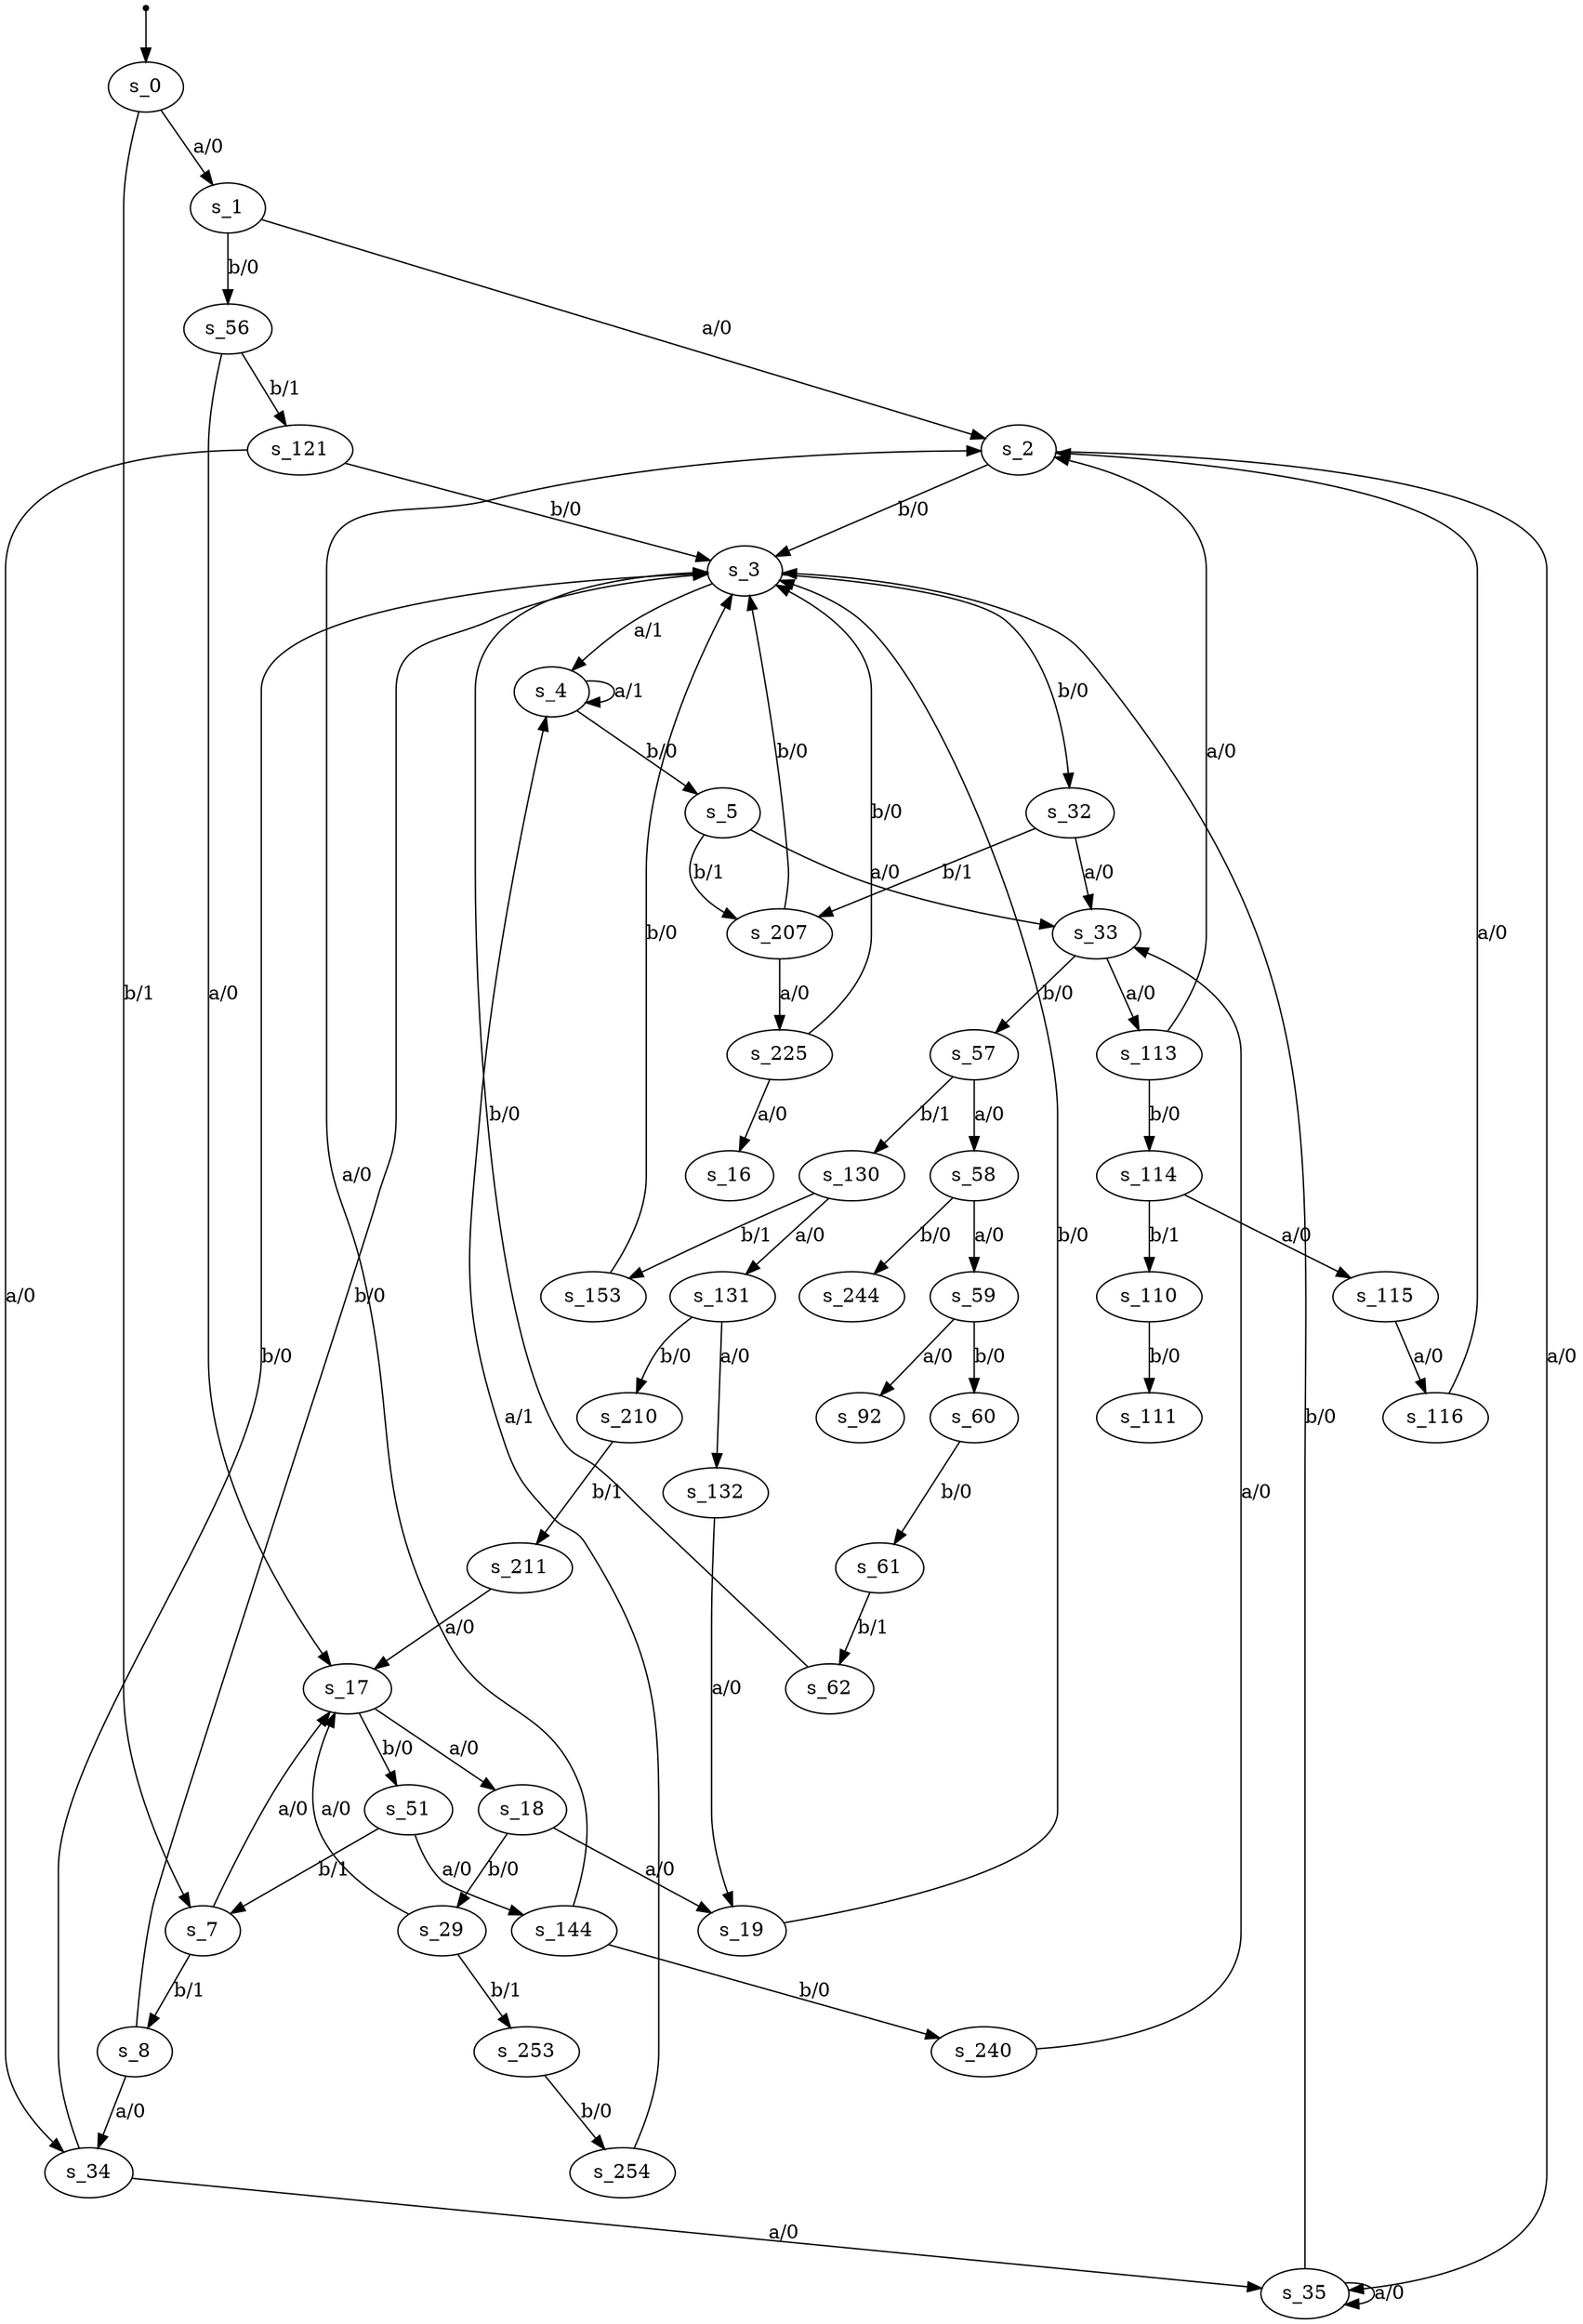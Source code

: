 digraph fsm {
	s_0 [root=true]
	s_1
	s_2
	s_3
	s_4
	s_5
	s_207
	s_33
	s_113
	s_32
	s_57
	s_58
	s_59
	s_60
	s_61
	s_62
	s_130
	s_131
	s_210
	s_211
	s_17
	s_18
	s_29
	s_132
	s_19
	s_35
	s_225
	s_114
	s_110
	s_111
	s_92
	s_16
	s_56
	s_51
	s_144
	s_240
	s_7
	s_121
	s_34
	s_115
	s_8
	s_116
	s_153
	s_253
	s_254
	s_244
	qi [shape = point]
	qi -> s_0
	s_0 -> s_1 [label="a/0"]
	s_1 -> s_2 [label="a/0"]
	s_2 -> s_3 [label="b/0"]
	s_3 -> s_4 [label="a/1"]
	s_4 -> s_5 [label="b/0"]
	s_5 -> s_207 [label="b/1"]
	s_5 -> s_33 [label="a/0"]
	s_33 -> s_113 [label="a/0"]
	s_113 -> s_2 [label="a/0"]
	s_3 -> s_32 [label="b/0"]
	s_32 -> s_207 [label="b/1"]
	s_207 -> s_3 [label="b/0"]
	s_33 -> s_57 [label="b/0"]
	s_57 -> s_58 [label="a/0"]
	s_58 -> s_59 [label="a/0"]
	s_59 -> s_60 [label="b/0"]
	s_32 -> s_33 [label="a/0"]
	s_60 -> s_61 [label="b/0"]
	s_61 -> s_62 [label="b/1"]
	s_62 -> s_3 [label="b/0"]
	s_4 -> s_4 [label="a/1"]
	s_57 -> s_130 [label="b/1"]
	s_130 -> s_131 [label="a/0"]
	s_131 -> s_210 [label="b/0"]
	s_210 -> s_211 [label="b/1"]
	s_211 -> s_17 [label="a/0"]
	s_17 -> s_18 [label="a/0"]
	s_18 -> s_29 [label="b/0"]
	s_29 -> s_17 [label="a/0"]
	s_131 -> s_132 [label="a/0"]
	s_132 -> s_19 [label="a/0"]
	s_19 -> s_3 [label="b/0"]
	s_2 -> s_35 [label="a/0"]
	s_35 -> s_35 [label="a/0"]
	s_35 -> s_3 [label="b/0"]
	s_207 -> s_225 [label="a/0"]
	s_225 -> s_3 [label="b/0"]
	s_113 -> s_114 [label="b/0"]
	s_114 -> s_110 [label="b/1"]
	s_110 -> s_111 [label="b/0"]
	s_59 -> s_92 [label="a/0"]
	s_225 -> s_16 [label="a/0"]
	s_1 -> s_56 [label="b/0"]
	s_56 -> s_17 [label="a/0"]
	s_18 -> s_19 [label="a/0"]
	s_17 -> s_51 [label="b/0"]
	s_51 -> s_144 [label="a/0"]
	s_144 -> s_240 [label="b/0"]
	s_240 -> s_33 [label="a/0"]
	s_51 -> s_7 [label="b/1"]
	s_7 -> s_17 [label="a/0"]
	s_144 -> s_2 [label="a/0"]
	s_56 -> s_121 [label="b/1"]
	s_121 -> s_3 [label="b/0"]
	s_121 -> s_34 [label="a/0"]
	s_34 -> s_35 [label="a/0"]
	s_114 -> s_115 [label="a/0"]
	s_34 -> s_3 [label="b/0"]
	s_0 -> s_7 [label="b/1"]
	s_7 -> s_8 [label="b/1"]
	s_8 -> s_3 [label="b/0"]
	s_115 -> s_116 [label="a/0"]
	s_116 -> s_2 [label="a/0"]
	s_130 -> s_153 [label="b/1"]
	s_153 -> s_3 [label="b/0"]
	s_8 -> s_34 [label="a/0"]
	s_29 -> s_253 [label="b/1"]
	s_253 -> s_254 [label="b/0"]
	s_254 -> s_4 [label="a/1"]
	s_58 -> s_244 [label="b/0"]
}